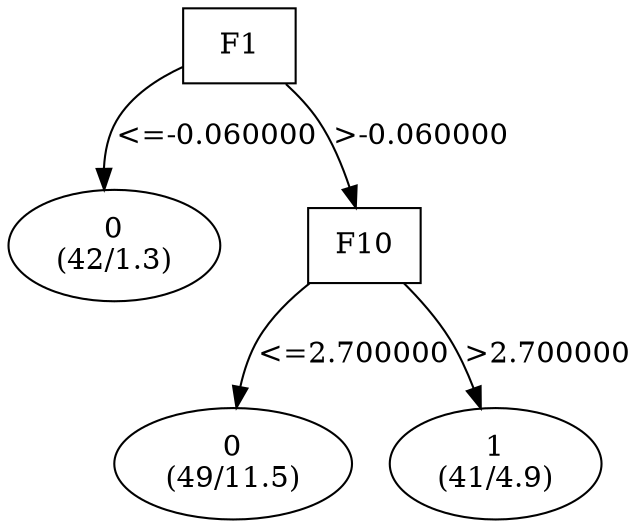 digraph YaDT {
n0 [ shape=box, label="F1\n"]
n0 -> n1 [label="<=-0.060000"]
n1 [ shape=ellipse, label="0\n(42/1.3)"]
n0 -> n2 [label=">-0.060000"]
n2 [ shape=box, label="F10\n"]
n2 -> n3 [label="<=2.700000"]
n3 [ shape=ellipse, label="0\n(49/11.5)"]
n2 -> n4 [label=">2.700000"]
n4 [ shape=ellipse, label="1\n(41/4.9)"]
}
